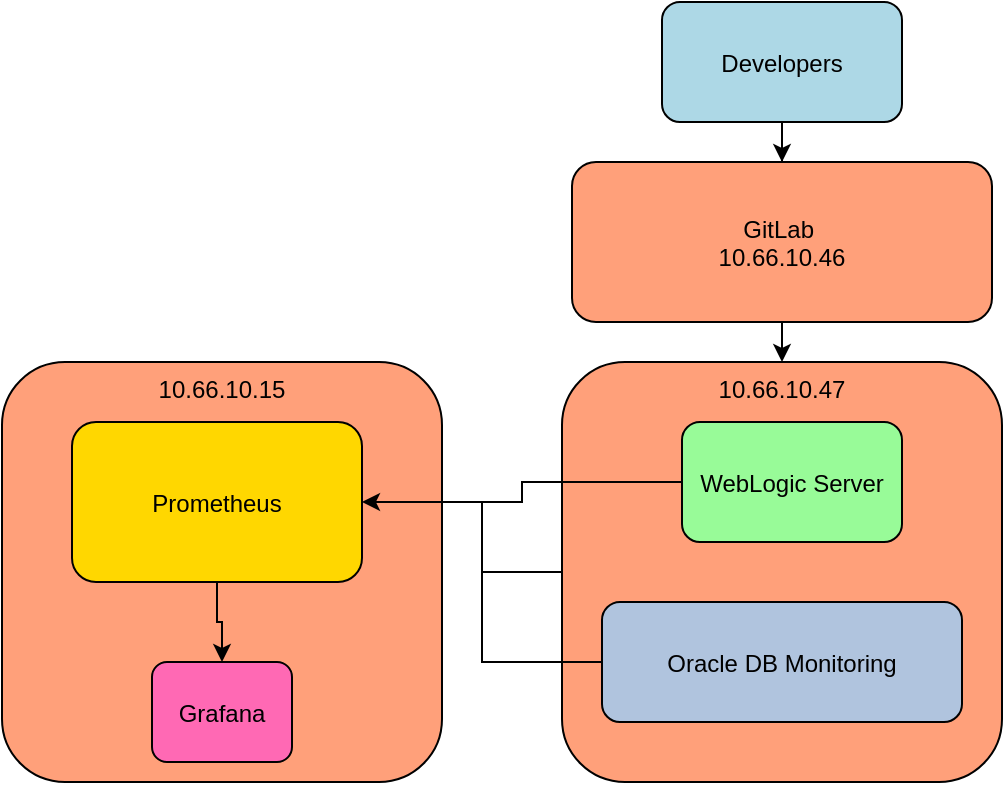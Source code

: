 <mxfile version="26.0.10">
  <diagram id="flowchart" name="DevOps Workflow">
    <mxGraphModel dx="241264" dy="146913" grid="1" gridSize="10" guides="1" tooltips="1" connect="1" arrows="1" fold="1" page="1" pageScale="1" pageWidth="827" pageHeight="1169" math="0" shadow="0">
      <root>
        <mxCell id="0" />
        <mxCell id="1" parent="0" />
        <mxCell id="fa4SZypfqjcJdwJo01G1-1" style="edgeStyle=orthogonalEdgeStyle;rounded=0;orthogonalLoop=1;jettySize=auto;html=1;entryX=0.5;entryY=0;entryDx=0;entryDy=0;" edge="1" parent="1" source="devs" target="gitlab">
          <mxGeometry relative="1" as="geometry" />
        </mxCell>
        <mxCell id="devs" value="Developers" style="rounded=1;fillColor=#ADD8E6" parent="1" vertex="1">
          <mxGeometry x="50" y="-30" width="120" height="60" as="geometry" />
        </mxCell>
        <mxCell id="fa4SZypfqjcJdwJo01G1-6" style="edgeStyle=orthogonalEdgeStyle;rounded=0;orthogonalLoop=1;jettySize=auto;html=1;exitX=0.5;exitY=1;exitDx=0;exitDy=0;entryX=0.5;entryY=0;entryDx=0;entryDy=0;" edge="1" parent="1" source="gitlab" target="fa4SZypfqjcJdwJo01G1-4">
          <mxGeometry relative="1" as="geometry" />
        </mxCell>
        <mxCell id="gitlab" value="GitLab &#xa;10.66.10.46" style="rounded=1;fillColor=#FFA07A" parent="1" vertex="1">
          <mxGeometry x="5" y="50" width="210" height="80" as="geometry" />
        </mxCell>
        <mxCell id="edge1" parent="1" source="devs" target="gitlab" edge="1" />
        <mxCell id="edge2" parent="1" source="gitlab" target="weblogic" edge="1" />
        <mxCell id="edge3" parent="1" source="weblogic" target="prometheus" edge="1" />
        <mxCell id="edge4" parent="1" source="prometheus" target="grafana" edge="1" />
        <mxCell id="edge5" parent="1" source="grafana" target="oracle_db" edge="1" />
        <mxCell id="fa4SZypfqjcJdwJo01G1-4" value="10.66.10.47" style="rounded=1;fillColor=#FFA07A;align=center;verticalAlign=top;" vertex="1" parent="1">
          <mxGeometry y="150" width="220" height="210" as="geometry" />
        </mxCell>
        <mxCell id="fa4SZypfqjcJdwJo01G1-15" style="edgeStyle=orthogonalEdgeStyle;rounded=0;orthogonalLoop=1;jettySize=auto;html=1;" edge="1" parent="1" source="weblogic" target="prometheus">
          <mxGeometry relative="1" as="geometry" />
        </mxCell>
        <mxCell id="weblogic" value="WebLogic Server" style="rounded=1;fillColor=#98FB98" parent="1" vertex="1">
          <mxGeometry x="60" y="180" width="110" height="60" as="geometry" />
        </mxCell>
        <mxCell id="fa4SZypfqjcJdwJo01G1-16" style="edgeStyle=orthogonalEdgeStyle;rounded=0;orthogonalLoop=1;jettySize=auto;html=1;entryX=1;entryY=0.5;entryDx=0;entryDy=0;" edge="1" parent="1" source="oracle_db" target="prometheus">
          <mxGeometry relative="1" as="geometry" />
        </mxCell>
        <mxCell id="oracle_db" value="Oracle DB Monitoring" style="rounded=1;fillColor=#B0C4DE" parent="1" vertex="1">
          <mxGeometry x="20" y="270" width="180" height="60" as="geometry" />
        </mxCell>
        <mxCell id="fa4SZypfqjcJdwJo01G1-8" value="10.66.10.15" style="rounded=1;fillColor=#FFA07A;align=center;verticalAlign=top;" vertex="1" parent="1">
          <mxGeometry x="-280" y="150" width="220" height="210" as="geometry" />
        </mxCell>
        <mxCell id="fa4SZypfqjcJdwJo01G1-12" style="edgeStyle=orthogonalEdgeStyle;rounded=0;orthogonalLoop=1;jettySize=auto;html=1;entryX=0.5;entryY=0;entryDx=0;entryDy=0;" edge="1" parent="1" source="prometheus" target="grafana">
          <mxGeometry relative="1" as="geometry" />
        </mxCell>
        <mxCell id="prometheus" value="Prometheus" style="rounded=1;fillColor=#FFD700" parent="1" vertex="1">
          <mxGeometry x="-245" y="180" width="145" height="80" as="geometry" />
        </mxCell>
        <mxCell id="grafana" value="Grafana" style="rounded=1;fillColor=#FF69B4" parent="1" vertex="1">
          <mxGeometry x="-205" y="300" width="70" height="50" as="geometry" />
        </mxCell>
        <mxCell id="fa4SZypfqjcJdwJo01G1-14" style="edgeStyle=orthogonalEdgeStyle;rounded=0;orthogonalLoop=1;jettySize=auto;html=1;" edge="1" parent="1" source="fa4SZypfqjcJdwJo01G1-4" target="prometheus">
          <mxGeometry relative="1" as="geometry">
            <Array as="points">
              <mxPoint x="-40" y="255" />
              <mxPoint x="-40" y="220" />
            </Array>
          </mxGeometry>
        </mxCell>
      </root>
    </mxGraphModel>
  </diagram>
</mxfile>
